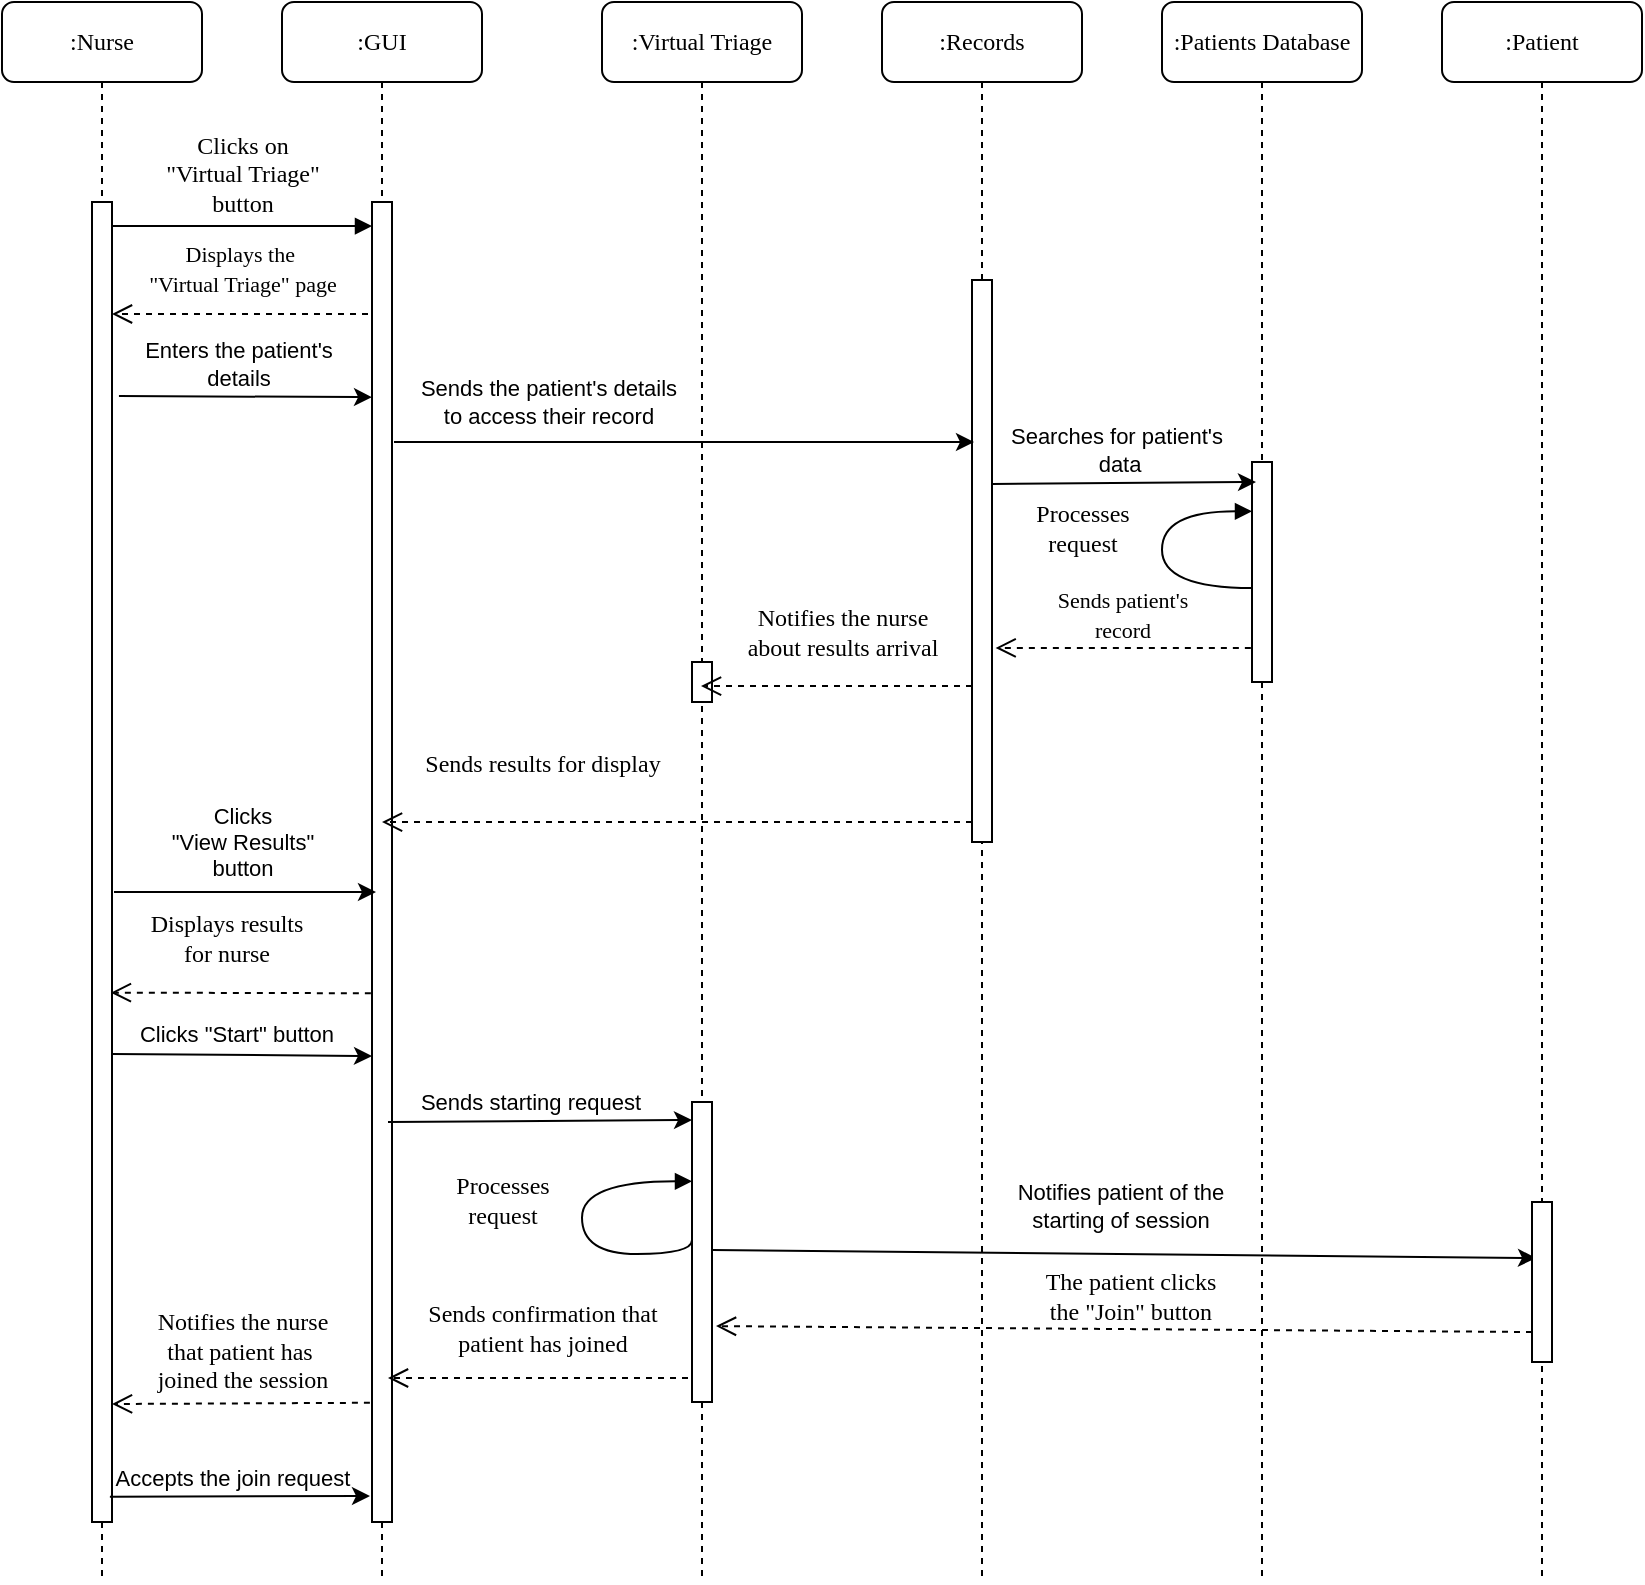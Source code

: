 <mxfile version="24.7.17">
  <diagram name="Page-1" id="13e1069c-82ec-6db2-03f1-153e76fe0fe0">
    <mxGraphModel dx="1213" dy="663" grid="1" gridSize="10" guides="1" tooltips="1" connect="1" arrows="1" fold="1" page="1" pageScale="1" pageWidth="1100" pageHeight="850" background="none" math="0" shadow="0">
      <root>
        <mxCell id="0" />
        <mxCell id="1" parent="0" />
        <mxCell id="7baba1c4bc27f4b0-2" value=":GUI" style="shape=umlLifeline;perimeter=lifelinePerimeter;whiteSpace=wrap;html=1;container=1;collapsible=0;recursiveResize=0;outlineConnect=0;rounded=1;shadow=0;comic=0;labelBackgroundColor=none;strokeWidth=1;fontFamily=Verdana;fontSize=12;align=center;" parent="1" vertex="1">
          <mxGeometry x="240" y="80" width="100" height="790" as="geometry" />
        </mxCell>
        <mxCell id="7baba1c4bc27f4b0-10" value="" style="html=1;points=[];perimeter=orthogonalPerimeter;rounded=0;shadow=0;comic=0;labelBackgroundColor=none;strokeWidth=1;fontFamily=Verdana;fontSize=12;align=center;" parent="7baba1c4bc27f4b0-2" vertex="1">
          <mxGeometry x="45" y="100" width="10" height="660" as="geometry" />
        </mxCell>
        <mxCell id="7baba1c4bc27f4b0-3" value=":Virtual Triage" style="shape=umlLifeline;perimeter=lifelinePerimeter;whiteSpace=wrap;html=1;container=1;collapsible=0;recursiveResize=0;outlineConnect=0;rounded=1;shadow=0;comic=0;labelBackgroundColor=none;strokeWidth=1;fontFamily=Verdana;fontSize=12;align=center;" parent="1" vertex="1">
          <mxGeometry x="400" y="80" width="100" height="790" as="geometry" />
        </mxCell>
        <mxCell id="7baba1c4bc27f4b0-13" value="" style="html=1;points=[];perimeter=orthogonalPerimeter;rounded=0;shadow=0;comic=0;labelBackgroundColor=none;strokeWidth=1;fontFamily=Verdana;fontSize=12;align=center;" parent="7baba1c4bc27f4b0-3" vertex="1">
          <mxGeometry x="45" y="330" width="10" height="20" as="geometry" />
        </mxCell>
        <mxCell id="BnOWhrEO1M733YUDJ6N0-16" value="Notifies the nurse &lt;br&gt;about results arrival" style="html=1;verticalAlign=bottom;endArrow=open;dashed=1;endSize=8;labelBackgroundColor=none;fontFamily=Verdana;fontSize=12;exitX=-0.057;exitY=0.927;exitDx=0;exitDy=0;exitPerimeter=0;" parent="7baba1c4bc27f4b0-3" edge="1">
          <mxGeometry x="-0.037" y="-10" relative="1" as="geometry">
            <mxPoint x="49.5" y="342.02" as="targetPoint" />
            <mxPoint x="185.0" y="342.02" as="sourcePoint" />
            <mxPoint as="offset" />
          </mxGeometry>
        </mxCell>
        <mxCell id="BnOWhrEO1M733YUDJ6N0-26" value="" style="html=1;points=[];perimeter=orthogonalPerimeter;rounded=0;shadow=0;comic=0;labelBackgroundColor=none;strokeWidth=1;fontFamily=Verdana;fontSize=12;align=center;" parent="7baba1c4bc27f4b0-3" vertex="1">
          <mxGeometry x="45" y="550" width="10" height="150" as="geometry" />
        </mxCell>
        <mxCell id="BnOWhrEO1M733YUDJ6N0-29" value="Processes&lt;br&gt;request" style="html=1;verticalAlign=bottom;endArrow=block;labelBackgroundColor=none;fontFamily=Verdana;fontSize=12;elbow=vertical;edgeStyle=orthogonalEdgeStyle;curved=1;entryX=1;entryY=0.286;entryPerimeter=0;exitX=0;exitY=0.567;exitDx=0;exitDy=0;exitPerimeter=0;" parent="7baba1c4bc27f4b0-3" edge="1">
          <mxGeometry x="-0.061" y="40" relative="1" as="geometry">
            <mxPoint x="45" y="619.03" as="sourcePoint" />
            <mxPoint x="45" y="589.67" as="targetPoint" />
            <Array as="points">
              <mxPoint x="45" y="626" />
              <mxPoint x="-10" y="626" />
              <mxPoint x="-10" y="590" />
            </Array>
            <mxPoint as="offset" />
          </mxGeometry>
        </mxCell>
        <mxCell id="7baba1c4bc27f4b0-4" value=":Records" style="shape=umlLifeline;perimeter=lifelinePerimeter;whiteSpace=wrap;html=1;container=1;collapsible=0;recursiveResize=0;outlineConnect=0;rounded=1;shadow=0;comic=0;labelBackgroundColor=none;strokeWidth=1;fontFamily=Verdana;fontSize=12;align=center;" parent="1" vertex="1">
          <mxGeometry x="540" y="80" width="100" height="790" as="geometry" />
        </mxCell>
        <mxCell id="BnOWhrEO1M733YUDJ6N0-18" value="Sends results for display" style="html=1;verticalAlign=bottom;endArrow=open;dashed=1;endSize=8;labelBackgroundColor=none;fontFamily=Verdana;fontSize=12;exitX=-0.057;exitY=0.927;exitDx=0;exitDy=0;exitPerimeter=0;" parent="7baba1c4bc27f4b0-4" target="7baba1c4bc27f4b0-2" edge="1">
          <mxGeometry x="0.458" y="-20" relative="1" as="geometry">
            <mxPoint x="-90" y="410" as="targetPoint" />
            <mxPoint x="45.0" y="410.02" as="sourcePoint" />
            <mxPoint as="offset" />
          </mxGeometry>
        </mxCell>
        <mxCell id="7baba1c4bc27f4b0-5" value=":Patients Database" style="shape=umlLifeline;perimeter=lifelinePerimeter;whiteSpace=wrap;html=1;container=1;collapsible=0;recursiveResize=0;outlineConnect=0;rounded=1;shadow=0;comic=0;labelBackgroundColor=none;strokeWidth=1;fontFamily=Verdana;fontSize=12;align=center;" parent="1" vertex="1">
          <mxGeometry x="680" y="80" width="100" height="790" as="geometry" />
        </mxCell>
        <mxCell id="7baba1c4bc27f4b0-19" value="" style="html=1;points=[];perimeter=orthogonalPerimeter;rounded=0;shadow=0;comic=0;labelBackgroundColor=none;strokeWidth=1;fontFamily=Verdana;fontSize=12;align=center;" parent="7baba1c4bc27f4b0-5" vertex="1">
          <mxGeometry x="45" y="230" width="10" height="110" as="geometry" />
        </mxCell>
        <mxCell id="7baba1c4bc27f4b0-39" value="Processes&lt;br&gt;request" style="html=1;verticalAlign=bottom;endArrow=block;labelBackgroundColor=none;fontFamily=Verdana;fontSize=12;elbow=vertical;edgeStyle=orthogonalEdgeStyle;curved=1;entryX=1;entryY=0.286;entryPerimeter=0;" parent="7baba1c4bc27f4b0-5" source="7baba1c4bc27f4b0-19" edge="1">
          <mxGeometry x="-0.096" y="40" relative="1" as="geometry">
            <mxPoint x="40" y="293" as="sourcePoint" />
            <mxPoint x="45.0" y="254.67" as="targetPoint" />
            <Array as="points">
              <mxPoint y="293" />
              <mxPoint y="255" />
            </Array>
            <mxPoint as="offset" />
          </mxGeometry>
        </mxCell>
        <mxCell id="7baba1c4bc27f4b0-8" value=":Nurse" style="shape=umlLifeline;perimeter=lifelinePerimeter;whiteSpace=wrap;html=1;container=1;collapsible=0;recursiveResize=0;outlineConnect=0;rounded=1;shadow=0;comic=0;labelBackgroundColor=none;strokeWidth=1;fontFamily=Verdana;fontSize=12;align=center;" parent="1" vertex="1">
          <mxGeometry x="100" y="80" width="100" height="790" as="geometry" />
        </mxCell>
        <mxCell id="7baba1c4bc27f4b0-9" value="" style="html=1;points=[];perimeter=orthogonalPerimeter;rounded=0;shadow=0;comic=0;labelBackgroundColor=none;strokeWidth=1;fontFamily=Verdana;fontSize=12;align=center;" parent="7baba1c4bc27f4b0-8" vertex="1">
          <mxGeometry x="45" y="100" width="10" height="660" as="geometry" />
        </mxCell>
        <mxCell id="BnOWhrEO1M733YUDJ6N0-38" value="Notifies the nurse&lt;br&gt;that patient has&amp;nbsp;&lt;br&gt;joined the session&lt;div&gt;&lt;br/&gt;&lt;/div&gt;" style="html=1;verticalAlign=bottom;endArrow=open;dashed=1;endSize=8;labelBackgroundColor=none;fontFamily=Verdana;fontSize=12;exitX=-0.105;exitY=0.982;exitDx=0;exitDy=0;exitPerimeter=0;" parent="7baba1c4bc27f4b0-8" edge="1">
          <mxGeometry x="-0.007" y="12" relative="1" as="geometry">
            <mxPoint x="55" y="701" as="targetPoint" />
            <mxPoint x="183.95" y="700.38" as="sourcePoint" />
            <mxPoint as="offset" />
          </mxGeometry>
        </mxCell>
        <mxCell id="7baba1c4bc27f4b0-16" value="" style="html=1;points=[];perimeter=orthogonalPerimeter;rounded=0;shadow=0;comic=0;labelBackgroundColor=none;strokeWidth=1;fontFamily=Verdana;fontSize=12;align=center;" parent="1" vertex="1">
          <mxGeometry x="585" y="219" width="10" height="281" as="geometry" />
        </mxCell>
        <mxCell id="7baba1c4bc27f4b0-11" value="Clicks on &lt;br&gt;&quot;Virtual Triage&quot;&lt;br&gt;button" style="html=1;verticalAlign=bottom;endArrow=block;entryX=0;entryY=0;labelBackgroundColor=none;fontFamily=Verdana;fontSize=12;edgeStyle=elbowEdgeStyle;elbow=vertical;" parent="1" edge="1">
          <mxGeometry x="0.0" y="2" relative="1" as="geometry">
            <mxPoint x="155" y="192.048" as="sourcePoint" />
            <mxPoint x="285" y="192" as="targetPoint" />
            <mxPoint as="offset" />
          </mxGeometry>
        </mxCell>
        <mxCell id="BnOWhrEO1M733YUDJ6N0-2" value="&lt;font style=&quot;font-size: 11px;&quot;&gt;Displays the&amp;nbsp;&lt;br&gt;&quot;Virtual Triage&quot; page&lt;/font&gt;" style="html=1;verticalAlign=bottom;endArrow=open;dashed=1;endSize=8;labelBackgroundColor=none;fontFamily=Verdana;fontSize=12;" parent="1" edge="1">
          <mxGeometry x="-0.016" y="-6" relative="1" as="geometry">
            <mxPoint x="155" y="236" as="targetPoint" />
            <mxPoint x="283" y="236" as="sourcePoint" />
            <mxPoint as="offset" />
          </mxGeometry>
        </mxCell>
        <mxCell id="BnOWhrEO1M733YUDJ6N0-3" value="" style="endArrow=classic;html=1;rounded=0;entryX=-0.248;entryY=0.346;entryDx=0;entryDy=0;entryPerimeter=0;" parent="1" edge="1">
          <mxGeometry width="50" height="50" relative="1" as="geometry">
            <mxPoint x="158.48" y="277" as="sourcePoint" />
            <mxPoint x="285" y="277.58" as="targetPoint" />
          </mxGeometry>
        </mxCell>
        <mxCell id="BnOWhrEO1M733YUDJ6N0-4" value="Enters the patient&#39;s&lt;br&gt;details" style="edgeLabel;html=1;align=center;verticalAlign=middle;resizable=0;points=[];" parent="BnOWhrEO1M733YUDJ6N0-3" vertex="1" connectable="0">
          <mxGeometry x="0.119" y="1" relative="1" as="geometry">
            <mxPoint x="-12" y="-16" as="offset" />
          </mxGeometry>
        </mxCell>
        <mxCell id="BnOWhrEO1M733YUDJ6N0-5" value="" style="endArrow=classic;html=1;rounded=0;exitX=1.5;exitY=0.522;exitDx=0;exitDy=0;exitPerimeter=0;" parent="1" edge="1">
          <mxGeometry width="50" height="50" relative="1" as="geometry">
            <mxPoint x="296" y="300.06" as="sourcePoint" />
            <mxPoint x="586" y="300" as="targetPoint" />
          </mxGeometry>
        </mxCell>
        <mxCell id="BnOWhrEO1M733YUDJ6N0-6" value="Sends the patient&#39;s details&lt;br&gt;&amp;nbsp;to access their record&amp;nbsp;" style="edgeLabel;html=1;align=center;verticalAlign=middle;resizable=0;points=[];" parent="BnOWhrEO1M733YUDJ6N0-5" vertex="1" connectable="0">
          <mxGeometry x="-0.402" relative="1" as="geometry">
            <mxPoint x="-10" y="-20" as="offset" />
          </mxGeometry>
        </mxCell>
        <mxCell id="BnOWhrEO1M733YUDJ6N0-7" value="" style="endArrow=classic;html=1;rounded=0;" parent="1" edge="1">
          <mxGeometry width="50" height="50" relative="1" as="geometry">
            <mxPoint x="595" y="321" as="sourcePoint" />
            <mxPoint x="727" y="320" as="targetPoint" />
          </mxGeometry>
        </mxCell>
        <mxCell id="BnOWhrEO1M733YUDJ6N0-14" value="Searches for patient&#39;s&lt;br&gt;&amp;nbsp;data" style="edgeLabel;html=1;align=center;verticalAlign=middle;resizable=0;points=[];" parent="BnOWhrEO1M733YUDJ6N0-7" vertex="1" connectable="0">
          <mxGeometry x="-0.042" y="1" relative="1" as="geometry">
            <mxPoint x="-1" y="-16" as="offset" />
          </mxGeometry>
        </mxCell>
        <mxCell id="BnOWhrEO1M733YUDJ6N0-15" value="&lt;font style=&quot;font-size: 11px;&quot;&gt;Sends patient&#39;s&lt;br&gt;record&lt;/font&gt;" style="html=1;verticalAlign=bottom;endArrow=open;dashed=1;endSize=8;labelBackgroundColor=none;fontFamily=Verdana;fontSize=12;entryX=1.181;entryY=0.95;entryDx=0;entryDy=0;entryPerimeter=0;exitX=-0.057;exitY=0.927;exitDx=0;exitDy=0;exitPerimeter=0;" parent="1" edge="1">
          <mxGeometry relative="1" as="geometry">
            <mxPoint x="596.81" y="402.95" as="targetPoint" />
            <mxPoint x="724.43" y="402.97" as="sourcePoint" />
          </mxGeometry>
        </mxCell>
        <mxCell id="BnOWhrEO1M733YUDJ6N0-19" value="Displays results &lt;br&gt;for nurse" style="html=1;verticalAlign=bottom;endArrow=open;dashed=1;endSize=8;labelBackgroundColor=none;fontFamily=Verdana;fontSize=12;exitX=-0.057;exitY=0.943;exitDx=0;exitDy=0;exitPerimeter=0;entryX=0.943;entryY=0.878;entryDx=0;entryDy=0;entryPerimeter=0;" parent="1" edge="1">
          <mxGeometry x="0.107" y="-10" relative="1" as="geometry">
            <mxPoint x="154.43" y="575.32" as="targetPoint" />
            <mxPoint x="284.43" y="575.63" as="sourcePoint" />
            <mxPoint as="offset" />
          </mxGeometry>
        </mxCell>
        <mxCell id="BnOWhrEO1M733YUDJ6N0-20" value="" style="endArrow=classic;html=1;rounded=0;" parent="1" edge="1">
          <mxGeometry width="50" height="50" relative="1" as="geometry">
            <mxPoint x="156" y="525" as="sourcePoint" />
            <mxPoint x="287" y="525" as="targetPoint" />
          </mxGeometry>
        </mxCell>
        <mxCell id="BnOWhrEO1M733YUDJ6N0-21" value="Clicks &lt;br&gt;&quot;View Results&quot; &lt;br&gt;button" style="edgeLabel;html=1;align=center;verticalAlign=middle;resizable=0;points=[];" parent="BnOWhrEO1M733YUDJ6N0-20" vertex="1" connectable="0">
          <mxGeometry x="0.568" y="-1" relative="1" as="geometry">
            <mxPoint x="-39" y="-26" as="offset" />
          </mxGeometry>
        </mxCell>
        <mxCell id="BnOWhrEO1M733YUDJ6N0-23" value="" style="endArrow=classic;html=1;rounded=0;" parent="1" edge="1">
          <mxGeometry width="50" height="50" relative="1" as="geometry">
            <mxPoint x="155" y="606" as="sourcePoint" />
            <mxPoint x="285" y="607" as="targetPoint" />
          </mxGeometry>
        </mxCell>
        <mxCell id="BnOWhrEO1M733YUDJ6N0-24" value="Clicks &quot;Start&quot; button" style="edgeLabel;html=1;align=center;verticalAlign=middle;resizable=0;points=[];" parent="BnOWhrEO1M733YUDJ6N0-23" vertex="1" connectable="0">
          <mxGeometry x="0.139" y="-1" relative="1" as="geometry">
            <mxPoint x="-12" y="-12" as="offset" />
          </mxGeometry>
        </mxCell>
        <mxCell id="BnOWhrEO1M733YUDJ6N0-25" value="" style="endArrow=classic;html=1;rounded=0;" parent="1" edge="1">
          <mxGeometry width="50" height="50" relative="1" as="geometry">
            <mxPoint x="293" y="640" as="sourcePoint" />
            <mxPoint x="445" y="639" as="targetPoint" />
          </mxGeometry>
        </mxCell>
        <mxCell id="BnOWhrEO1M733YUDJ6N0-27" value="Sends starting request" style="edgeLabel;html=1;align=center;verticalAlign=middle;resizable=0;points=[];" parent="BnOWhrEO1M733YUDJ6N0-25" vertex="1" connectable="0">
          <mxGeometry x="-0.066" y="2" relative="1" as="geometry">
            <mxPoint y="-8" as="offset" />
          </mxGeometry>
        </mxCell>
        <mxCell id="BnOWhrEO1M733YUDJ6N0-30" value="" style="endArrow=classic;html=1;rounded=0;entryX=0.2;entryY=0.35;entryDx=0;entryDy=0;entryPerimeter=0;" parent="1" target="BnOWhrEO1M733YUDJ6N0-33" edge="1">
          <mxGeometry width="50" height="50" relative="1" as="geometry">
            <mxPoint x="455" y="704" as="sourcePoint" />
            <mxPoint x="590" y="680" as="targetPoint" />
          </mxGeometry>
        </mxCell>
        <mxCell id="BnOWhrEO1M733YUDJ6N0-34" value="Notifies patient of the &lt;br&gt;starting of session" style="edgeLabel;html=1;align=center;verticalAlign=middle;resizable=0;points=[];" parent="BnOWhrEO1M733YUDJ6N0-30" vertex="1" connectable="0">
          <mxGeometry x="0.008" relative="1" as="geometry">
            <mxPoint x="-4" y="-24" as="offset" />
          </mxGeometry>
        </mxCell>
        <mxCell id="BnOWhrEO1M733YUDJ6N0-31" value=":Patient" style="shape=umlLifeline;perimeter=lifelinePerimeter;whiteSpace=wrap;html=1;container=1;collapsible=0;recursiveResize=0;outlineConnect=0;rounded=1;shadow=0;comic=0;labelBackgroundColor=none;strokeWidth=1;fontFamily=Verdana;fontSize=12;align=center;" parent="1" vertex="1">
          <mxGeometry x="820" y="80" width="100" height="790" as="geometry" />
        </mxCell>
        <mxCell id="BnOWhrEO1M733YUDJ6N0-33" value="" style="rounded=0;whiteSpace=wrap;html=1;" parent="BnOWhrEO1M733YUDJ6N0-31" vertex="1">
          <mxGeometry x="45" y="600" width="10" height="80" as="geometry" />
        </mxCell>
        <mxCell id="BnOWhrEO1M733YUDJ6N0-35" value="The patient clicks &lt;br&gt;the &quot;Join&quot; button" style="html=1;verticalAlign=bottom;endArrow=open;dashed=1;endSize=8;labelBackgroundColor=none;fontFamily=Verdana;fontSize=12;exitX=-0.057;exitY=0.927;exitDx=0;exitDy=0;exitPerimeter=0;entryX=1.2;entryY=0.747;entryDx=0;entryDy=0;entryPerimeter=0;" parent="1" target="BnOWhrEO1M733YUDJ6N0-26" edge="1">
          <mxGeometry x="-0.012" relative="1" as="geometry">
            <mxPoint x="452" y="744" as="targetPoint" />
            <mxPoint x="865.0" y="745.02" as="sourcePoint" />
            <mxPoint as="offset" />
          </mxGeometry>
        </mxCell>
        <mxCell id="BnOWhrEO1M733YUDJ6N0-37" value="Sends confirmation that&lt;br&gt;patient has joined" style="html=1;verticalAlign=bottom;endArrow=open;dashed=1;endSize=8;labelBackgroundColor=none;fontFamily=Verdana;fontSize=12;" parent="1" edge="1">
          <mxGeometry x="-0.027" y="-8" relative="1" as="geometry">
            <mxPoint x="293" y="768" as="targetPoint" />
            <mxPoint x="443" y="768" as="sourcePoint" />
            <mxPoint as="offset" />
          </mxGeometry>
        </mxCell>
        <mxCell id="BnOWhrEO1M733YUDJ6N0-41" value="" style="endArrow=classic;html=1;rounded=0;exitX=0.895;exitY=0.99;exitDx=0;exitDy=0;exitPerimeter=0;" parent="1" edge="1">
          <mxGeometry width="50" height="50" relative="1" as="geometry">
            <mxPoint x="153.95" y="827.4" as="sourcePoint" />
            <mxPoint x="284" y="827" as="targetPoint" />
          </mxGeometry>
        </mxCell>
        <mxCell id="BnOWhrEO1M733YUDJ6N0-42" value="Accepts the join request" style="edgeLabel;html=1;align=center;verticalAlign=middle;resizable=0;points=[];" parent="BnOWhrEO1M733YUDJ6N0-41" vertex="1" connectable="0">
          <mxGeometry x="0.014" y="-1" relative="1" as="geometry">
            <mxPoint x="-5" y="-10" as="offset" />
          </mxGeometry>
        </mxCell>
      </root>
    </mxGraphModel>
  </diagram>
</mxfile>
